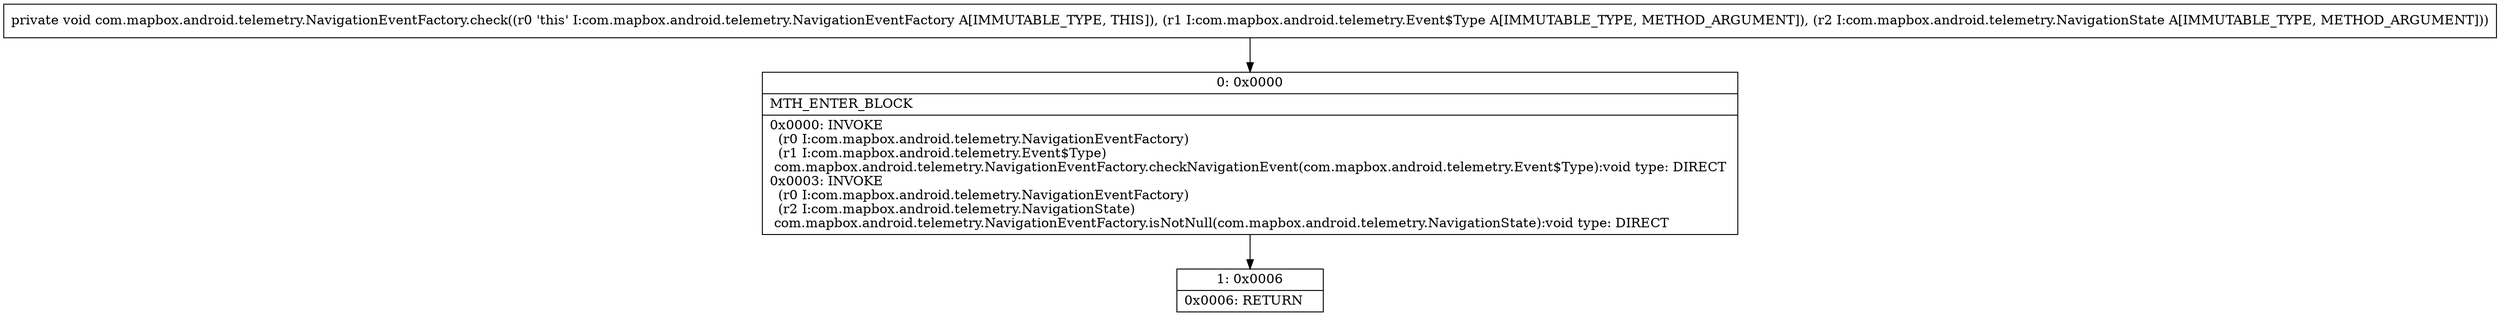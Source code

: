 digraph "CFG forcom.mapbox.android.telemetry.NavigationEventFactory.check(Lcom\/mapbox\/android\/telemetry\/Event$Type;Lcom\/mapbox\/android\/telemetry\/NavigationState;)V" {
Node_0 [shape=record,label="{0\:\ 0x0000|MTH_ENTER_BLOCK\l|0x0000: INVOKE  \l  (r0 I:com.mapbox.android.telemetry.NavigationEventFactory)\l  (r1 I:com.mapbox.android.telemetry.Event$Type)\l com.mapbox.android.telemetry.NavigationEventFactory.checkNavigationEvent(com.mapbox.android.telemetry.Event$Type):void type: DIRECT \l0x0003: INVOKE  \l  (r0 I:com.mapbox.android.telemetry.NavigationEventFactory)\l  (r2 I:com.mapbox.android.telemetry.NavigationState)\l com.mapbox.android.telemetry.NavigationEventFactory.isNotNull(com.mapbox.android.telemetry.NavigationState):void type: DIRECT \l}"];
Node_1 [shape=record,label="{1\:\ 0x0006|0x0006: RETURN   \l}"];
MethodNode[shape=record,label="{private void com.mapbox.android.telemetry.NavigationEventFactory.check((r0 'this' I:com.mapbox.android.telemetry.NavigationEventFactory A[IMMUTABLE_TYPE, THIS]), (r1 I:com.mapbox.android.telemetry.Event$Type A[IMMUTABLE_TYPE, METHOD_ARGUMENT]), (r2 I:com.mapbox.android.telemetry.NavigationState A[IMMUTABLE_TYPE, METHOD_ARGUMENT])) }"];
MethodNode -> Node_0;
Node_0 -> Node_1;
}

